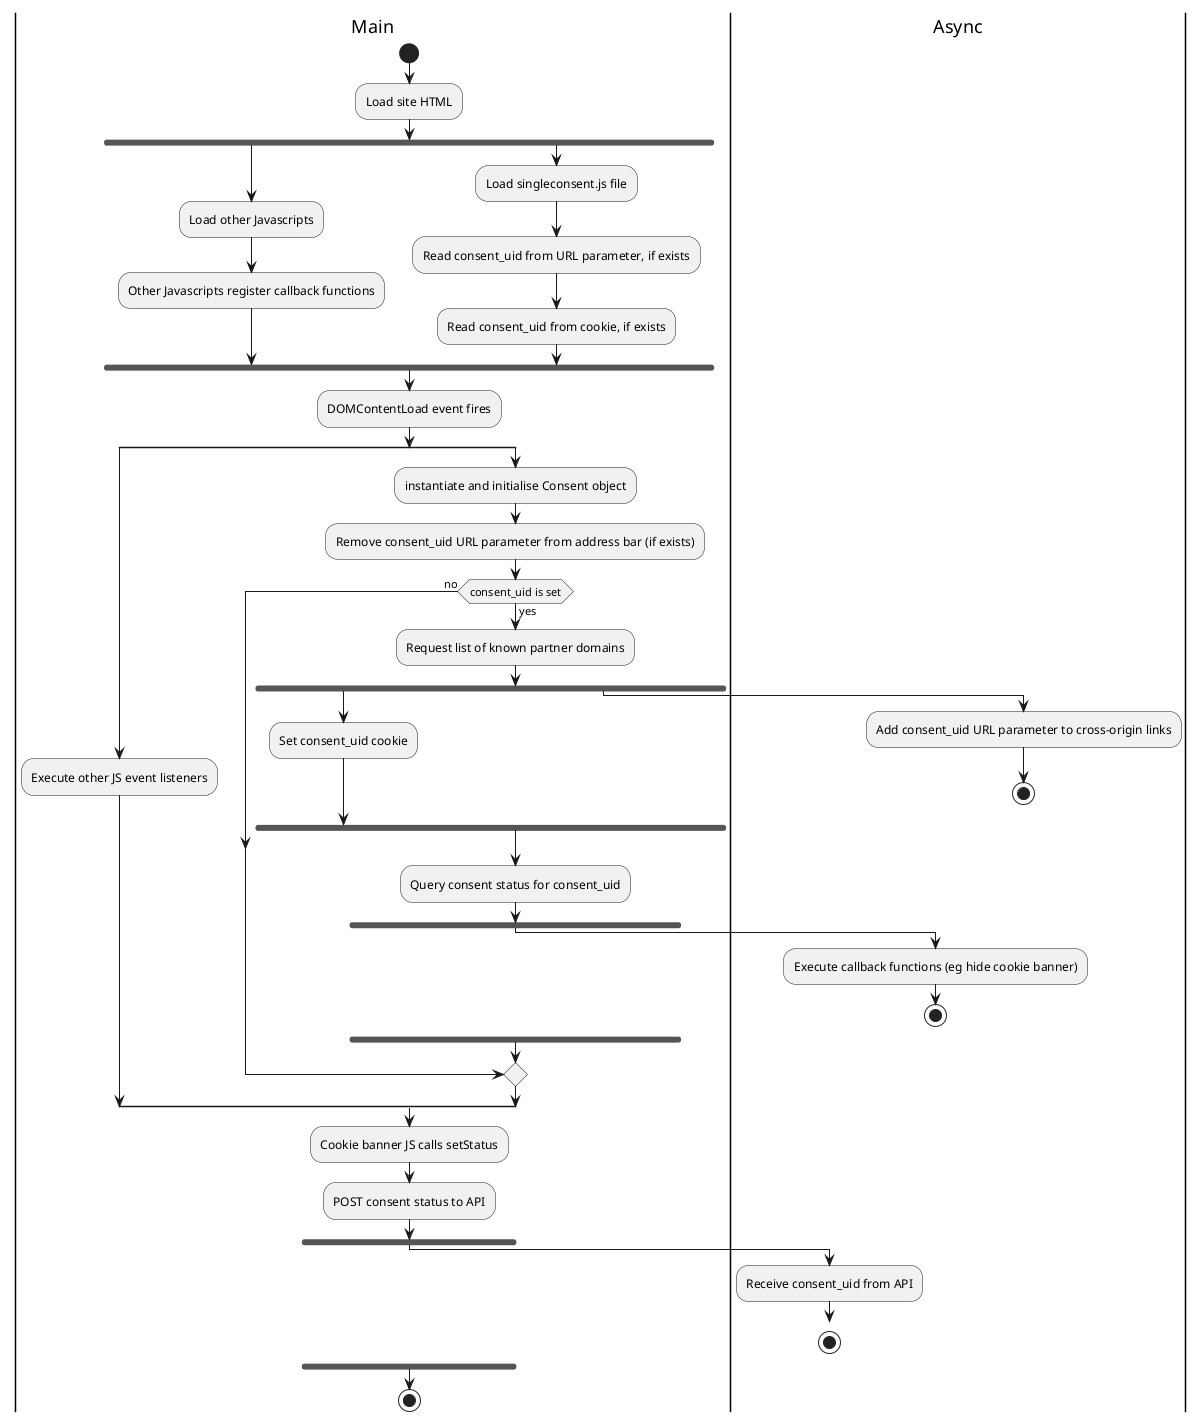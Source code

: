 @startuml
|Main|
start
:Load site HTML;
fork
:Load other Javascripts;
:Other Javascripts register callback functions;
fork again
:Load singleconsent.js file;
:Read consent_uid from URL parameter, if exists;
:Read consent_uid from cookie, if exists;
end fork
:DOMContentLoad event fires;
split
:Execute other JS event listeners;
split again
:instantiate and initialise Consent object;
:Remove consent_uid URL parameter from address bar (if exists);
if (consent_uid is set) then (yes)

  :Request list of known partner domains;
  fork
  :Set consent_uid cookie;
  label set_uid
  |Main|
  fork again
  |Async|
  :Add consent_uid URL parameter to cross-origin links;
  stop
  |Main|
  end fork

  :Query consent status for consent_uid;
  fork

  |Async|
  :Execute callback functions (eg hide cookie banner);
  stop

|Main|
end fork
else (no)
endif
end split
:Cookie banner JS calls setStatus;
:POST consent status to API;
fork
|Async|
:Receive consent_uid from API;
-[#red]->
goto set_uid
stop
|Main|
end fork
stop
@enduml
